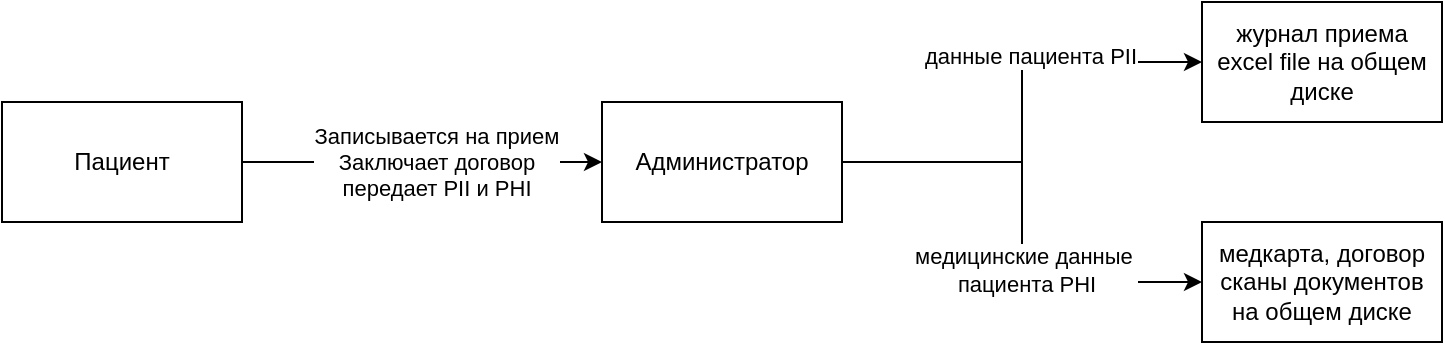 <mxfile version="28.2.4">
  <diagram name="Страница — 1" id="VVFLxj3z1F1GEr8hPZjJ">
    <mxGraphModel dx="1532" dy="864" grid="1" gridSize="10" guides="1" tooltips="1" connect="1" arrows="1" fold="1" page="1" pageScale="1" pageWidth="827" pageHeight="1169" math="0" shadow="0">
      <root>
        <mxCell id="0" />
        <mxCell id="1" parent="0" />
        <mxCell id="9qPh1k6vbmJMXDvl4d07-4" style="edgeStyle=orthogonalEdgeStyle;rounded=0;orthogonalLoop=1;jettySize=auto;html=1;entryX=0;entryY=0.5;entryDx=0;entryDy=0;" edge="1" parent="1" source="9qPh1k6vbmJMXDvl4d07-1" target="9qPh1k6vbmJMXDvl4d07-2">
          <mxGeometry relative="1" as="geometry" />
        </mxCell>
        <mxCell id="9qPh1k6vbmJMXDvl4d07-5" value="Записывается на прием&lt;div&gt;Заключает договор&lt;br&gt;&lt;div&gt;передает PII и PHI&lt;/div&gt;&lt;/div&gt;" style="edgeLabel;html=1;align=center;verticalAlign=middle;resizable=0;points=[];" vertex="1" connectable="0" parent="9qPh1k6vbmJMXDvl4d07-4">
          <mxGeometry x="0.07" relative="1" as="geometry">
            <mxPoint as="offset" />
          </mxGeometry>
        </mxCell>
        <mxCell id="9qPh1k6vbmJMXDvl4d07-1" value="Пациент" style="rounded=0;whiteSpace=wrap;html=1;" vertex="1" parent="1">
          <mxGeometry x="10" y="80" width="120" height="60" as="geometry" />
        </mxCell>
        <mxCell id="9qPh1k6vbmJMXDvl4d07-7" style="edgeStyle=orthogonalEdgeStyle;rounded=0;orthogonalLoop=1;jettySize=auto;html=1;entryX=0;entryY=0.5;entryDx=0;entryDy=0;" edge="1" parent="1" source="9qPh1k6vbmJMXDvl4d07-2" target="9qPh1k6vbmJMXDvl4d07-6">
          <mxGeometry relative="1" as="geometry" />
        </mxCell>
        <mxCell id="9qPh1k6vbmJMXDvl4d07-8" value="данные пациента PII" style="edgeLabel;html=1;align=center;verticalAlign=middle;resizable=0;points=[];" vertex="1" connectable="0" parent="9qPh1k6vbmJMXDvl4d07-7">
          <mxGeometry x="0.251" y="3" relative="1" as="geometry">
            <mxPoint as="offset" />
          </mxGeometry>
        </mxCell>
        <mxCell id="9qPh1k6vbmJMXDvl4d07-10" style="edgeStyle=orthogonalEdgeStyle;rounded=0;orthogonalLoop=1;jettySize=auto;html=1;entryX=0;entryY=0.5;entryDx=0;entryDy=0;" edge="1" parent="1" source="9qPh1k6vbmJMXDvl4d07-2" target="9qPh1k6vbmJMXDvl4d07-9">
          <mxGeometry relative="1" as="geometry" />
        </mxCell>
        <mxCell id="9qPh1k6vbmJMXDvl4d07-11" value="медицинские данные&amp;nbsp;&lt;div&gt;пациента PHI&lt;/div&gt;" style="edgeLabel;html=1;align=center;verticalAlign=middle;resizable=0;points=[];" vertex="1" connectable="0" parent="9qPh1k6vbmJMXDvl4d07-10">
          <mxGeometry x="0.198" y="2" relative="1" as="geometry">
            <mxPoint as="offset" />
          </mxGeometry>
        </mxCell>
        <mxCell id="9qPh1k6vbmJMXDvl4d07-2" value="Администратор" style="rounded=0;whiteSpace=wrap;html=1;" vertex="1" parent="1">
          <mxGeometry x="310" y="80" width="120" height="60" as="geometry" />
        </mxCell>
        <mxCell id="9qPh1k6vbmJMXDvl4d07-6" value="&lt;div&gt;журнал приема&lt;/div&gt;excel file на общем диске" style="rounded=0;whiteSpace=wrap;html=1;" vertex="1" parent="1">
          <mxGeometry x="610" y="30" width="120" height="60" as="geometry" />
        </mxCell>
        <mxCell id="9qPh1k6vbmJMXDvl4d07-9" value="&lt;div&gt;&lt;span style=&quot;background-color: transparent; color: light-dark(rgb(0, 0, 0), rgb(255, 255, 255));&quot;&gt;медкарта, договор&lt;/span&gt;&lt;/div&gt;&lt;div&gt;сканы документов на общем диске&lt;/div&gt;" style="rounded=0;whiteSpace=wrap;html=1;" vertex="1" parent="1">
          <mxGeometry x="610" y="140" width="120" height="60" as="geometry" />
        </mxCell>
      </root>
    </mxGraphModel>
  </diagram>
</mxfile>
